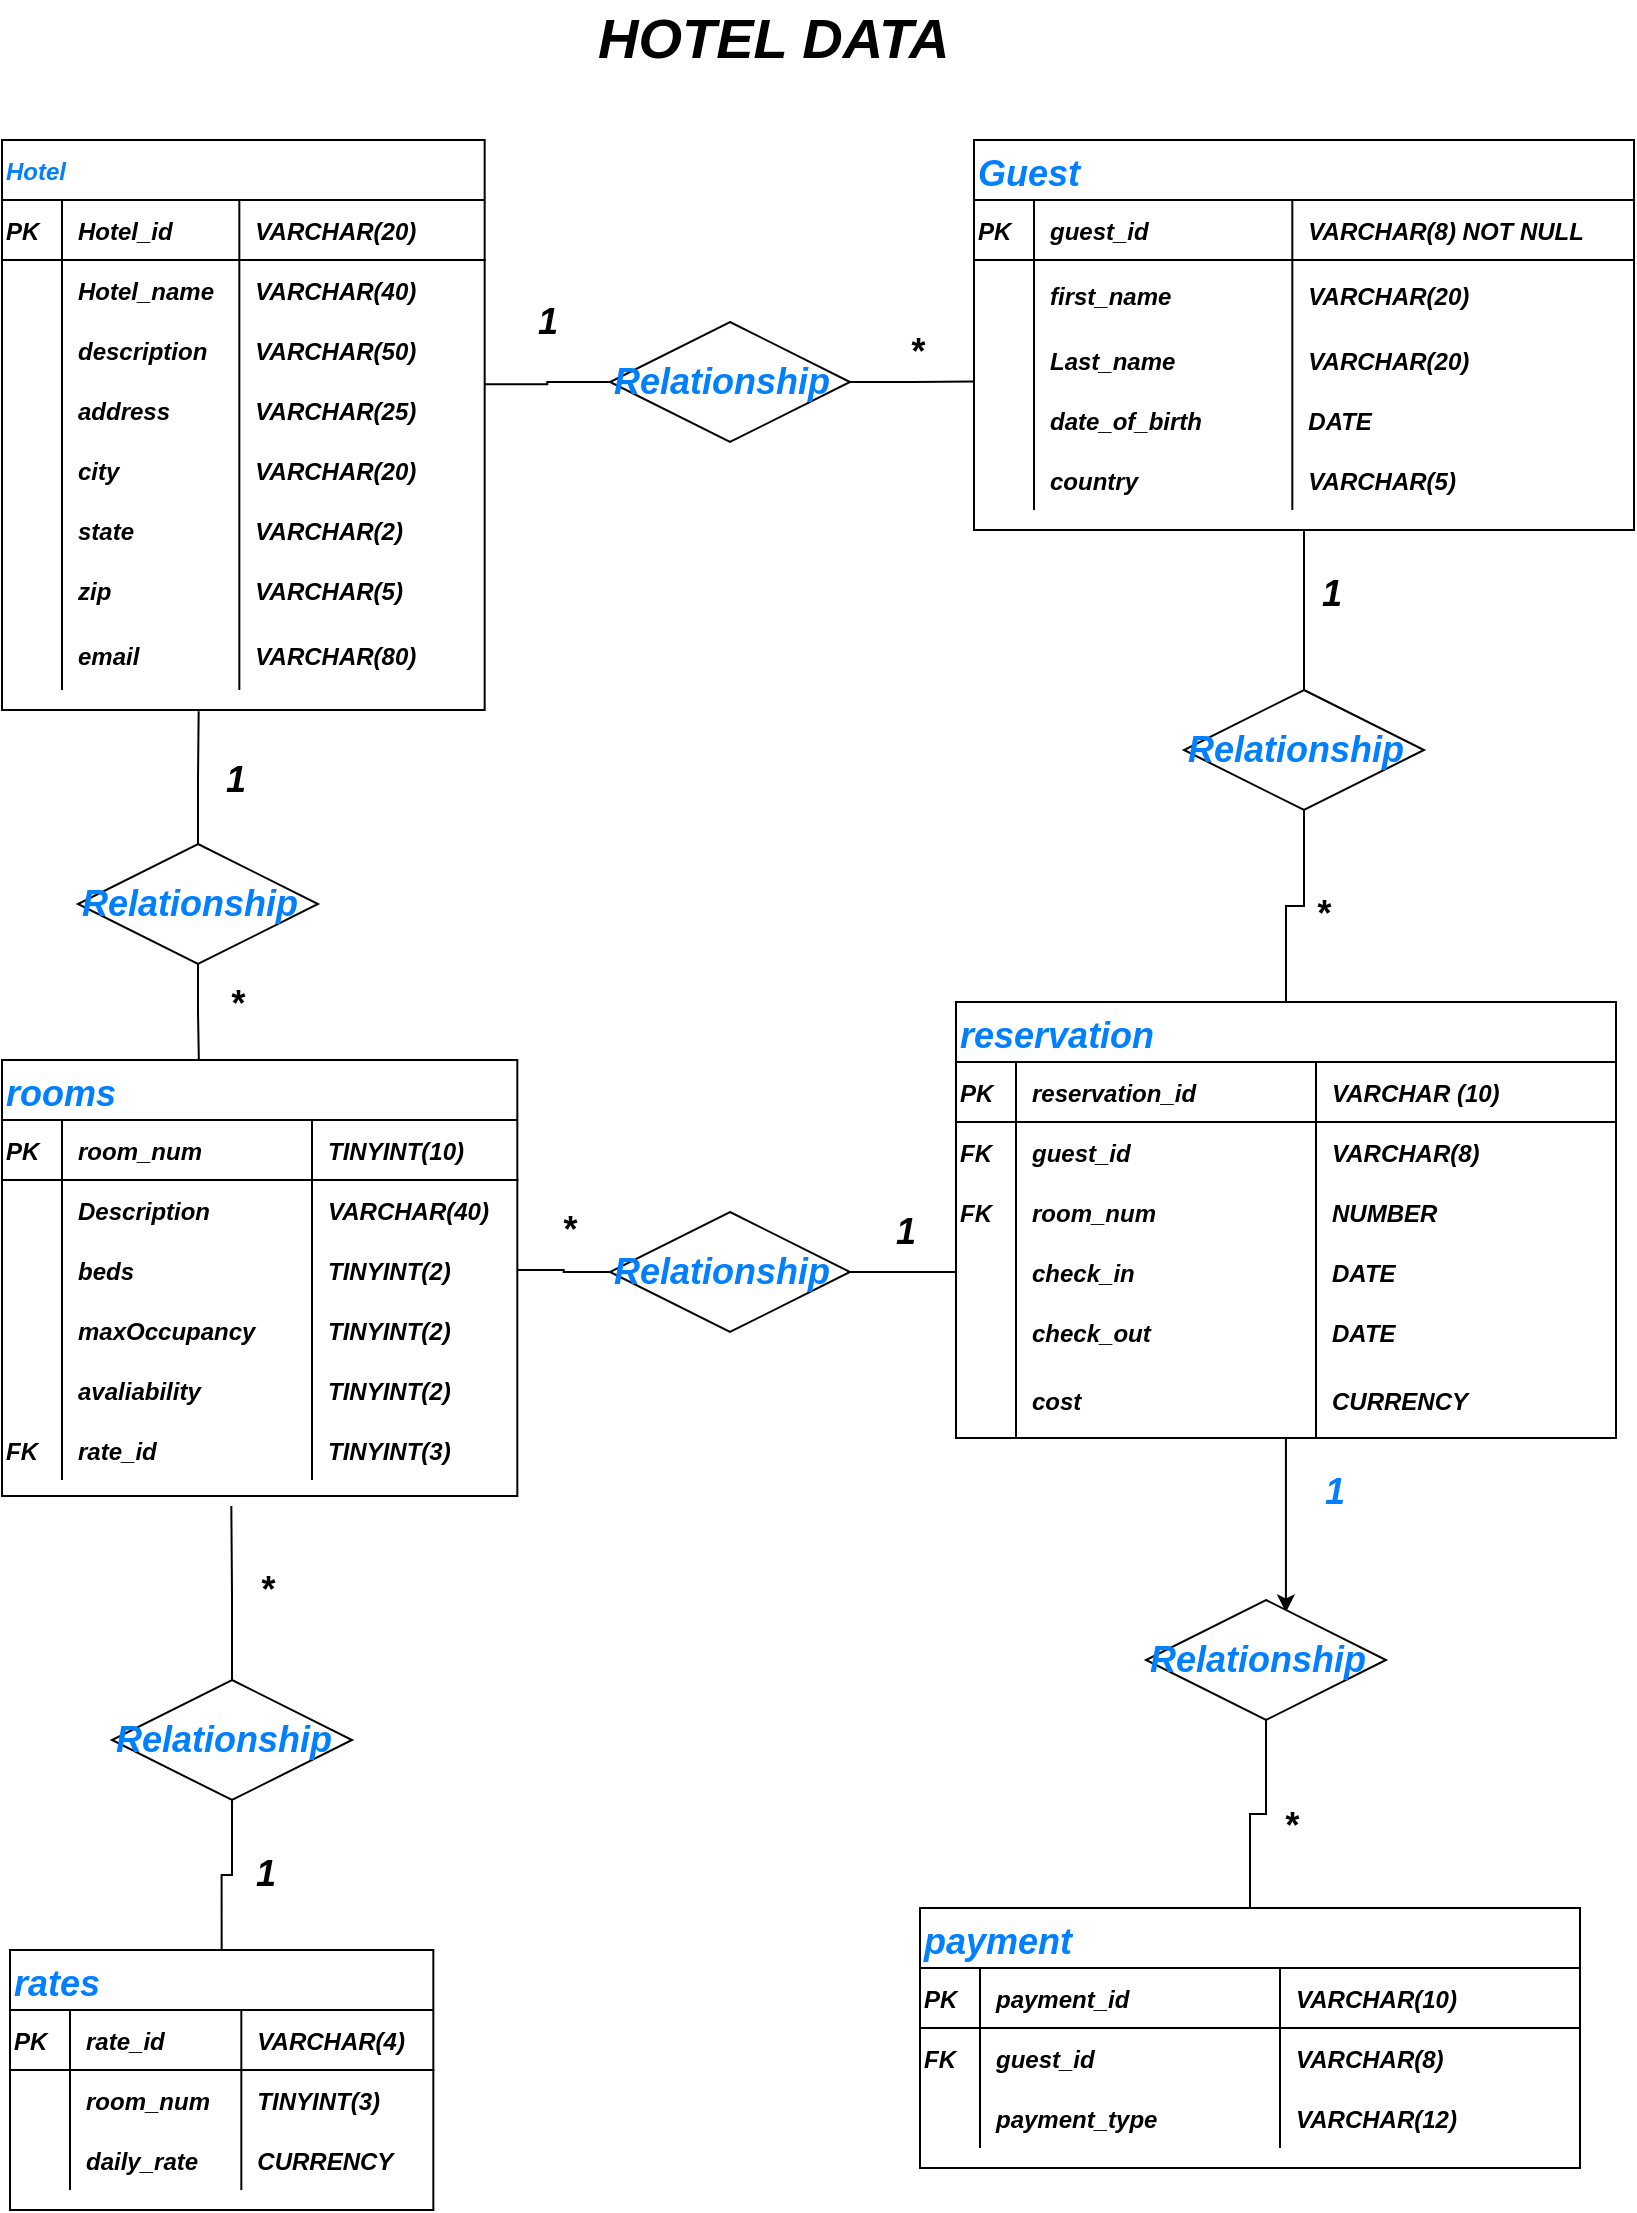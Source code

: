 <mxfile version="13.10.0" type="embed">
    <diagram id="e_Id760ATKJSwA0GmFbx" name="Page-1">
        <mxGraphModel dx="502" dy="2783" grid="0" gridSize="10" guides="1" tooltips="1" connect="1" arrows="1" fold="1" page="1" pageScale="1" pageWidth="827" pageHeight="1169" background="#FFFFFF" math="0" shadow="0">
            <root>
                <mxCell id="0"/>
                <mxCell id="1" parent="0"/>
                <mxCell id="2" value="Hotel" style="shape=table;startSize=30;container=1;collapsible=1;childLayout=tableLayout;fixedRows=1;rowLines=0;fontStyle=3;align=left;resizeLast=1;labelPosition=center;verticalLabelPosition=middle;verticalAlign=middle;fontColor=#007FFF;" parent="1" vertex="1">
                    <mxGeometry x="5" y="-2244" width="241.333" height="285" as="geometry"/>
                </mxCell>
                <mxCell id="3" value="" style="shape=partialRectangle;collapsible=0;dropTarget=0;pointerEvents=0;fillColor=none;top=0;left=0;bottom=1;right=0;points=[[0,0.5],[1,0.5]];portConstraint=eastwest;fontStyle=3;labelPosition=center;verticalLabelPosition=middle;align=left;verticalAlign=middle;fontColor=#000000;" parent="2" vertex="1">
                    <mxGeometry y="30" width="241.333" height="30" as="geometry"/>
                </mxCell>
                <mxCell id="4" value="PK" style="shape=partialRectangle;connectable=0;fillColor=none;top=0;left=0;bottom=0;right=0;fontStyle=3;overflow=hidden;labelPosition=center;verticalLabelPosition=middle;align=left;verticalAlign=middle;fontColor=#000000;" parent="3" vertex="1">
                    <mxGeometry width="30" height="30" as="geometry"/>
                </mxCell>
                <mxCell id="5" value="Hotel_id" style="shape=partialRectangle;connectable=0;fillColor=none;top=0;left=0;bottom=0;right=0;align=left;spacingLeft=6;fontStyle=3;overflow=hidden;labelPosition=center;verticalLabelPosition=middle;verticalAlign=middle;fontColor=#000000;" parent="3" vertex="1">
                    <mxGeometry x="30" width="88.667" height="30" as="geometry"/>
                </mxCell>
                <mxCell id="128" value="VARCHAR(20)" style="shape=partialRectangle;connectable=0;fillColor=none;top=0;left=0;bottom=0;right=0;align=left;spacingLeft=6;fontStyle=3;overflow=hidden;labelPosition=center;verticalLabelPosition=middle;verticalAlign=middle;fontColor=#000000;" parent="3" vertex="1">
                    <mxGeometry x="118.667" width="122.667" height="30" as="geometry"/>
                </mxCell>
                <mxCell id="6" value="" style="shape=partialRectangle;collapsible=0;dropTarget=0;pointerEvents=0;fillColor=none;top=0;left=0;bottom=0;right=0;points=[[0,0.5],[1,0.5]];portConstraint=eastwest;fontStyle=3;labelPosition=center;verticalLabelPosition=middle;align=left;verticalAlign=middle;fontColor=#000000;" parent="2" vertex="1">
                    <mxGeometry y="60" width="241.333" height="30" as="geometry"/>
                </mxCell>
                <mxCell id="7" value="" style="shape=partialRectangle;connectable=0;fillColor=none;top=0;left=0;bottom=0;right=0;editable=1;overflow=hidden;fontStyle=3;labelPosition=center;verticalLabelPosition=middle;align=left;verticalAlign=middle;fontColor=#000000;" parent="6" vertex="1">
                    <mxGeometry width="30" height="30" as="geometry"/>
                </mxCell>
                <mxCell id="8" value="Hotel_name" style="shape=partialRectangle;connectable=0;fillColor=none;top=0;left=0;bottom=0;right=0;align=left;spacingLeft=6;overflow=hidden;fontStyle=3;labelPosition=center;verticalLabelPosition=middle;verticalAlign=middle;fontColor=#000000;" parent="6" vertex="1">
                    <mxGeometry x="30" width="88.667" height="30" as="geometry"/>
                </mxCell>
                <mxCell id="129" value="VARCHAR(40)" style="shape=partialRectangle;connectable=0;fillColor=none;top=0;left=0;bottom=0;right=0;align=left;spacingLeft=6;overflow=hidden;fontStyle=3;labelPosition=center;verticalLabelPosition=middle;verticalAlign=middle;fontColor=#000000;" parent="6" vertex="1">
                    <mxGeometry x="118.667" width="122.667" height="30" as="geometry"/>
                </mxCell>
                <mxCell id="9" value="" style="shape=partialRectangle;collapsible=0;dropTarget=0;pointerEvents=0;fillColor=none;top=0;left=0;bottom=0;right=0;points=[[0,0.5],[1,0.5]];portConstraint=eastwest;fontStyle=3;labelPosition=center;verticalLabelPosition=middle;align=left;verticalAlign=middle;fontColor=#000000;" parent="2" vertex="1">
                    <mxGeometry y="90" width="241.333" height="30" as="geometry"/>
                </mxCell>
                <mxCell id="10" value="" style="shape=partialRectangle;connectable=0;fillColor=none;top=0;left=0;bottom=0;right=0;editable=1;overflow=hidden;fontStyle=3;labelPosition=center;verticalLabelPosition=middle;align=left;verticalAlign=middle;fontColor=#000000;" parent="9" vertex="1">
                    <mxGeometry width="30" height="30" as="geometry"/>
                </mxCell>
                <mxCell id="11" value="description" style="shape=partialRectangle;connectable=0;fillColor=none;top=0;left=0;bottom=0;right=0;align=left;spacingLeft=6;overflow=hidden;fontStyle=3;labelPosition=center;verticalLabelPosition=middle;verticalAlign=middle;fontColor=#000000;" parent="9" vertex="1">
                    <mxGeometry x="30" width="88.667" height="30" as="geometry"/>
                </mxCell>
                <mxCell id="130" value="VARCHAR(50)" style="shape=partialRectangle;connectable=0;fillColor=none;top=0;left=0;bottom=0;right=0;align=left;spacingLeft=6;overflow=hidden;fontStyle=3;labelPosition=center;verticalLabelPosition=middle;verticalAlign=middle;fontColor=#000000;" parent="9" vertex="1">
                    <mxGeometry x="118.667" width="122.667" height="30" as="geometry"/>
                </mxCell>
                <mxCell id="12" value="" style="shape=partialRectangle;collapsible=0;dropTarget=0;pointerEvents=0;fillColor=none;top=0;left=0;bottom=0;right=0;points=[[0,0.5],[1,0.5]];portConstraint=eastwest;fontStyle=3;labelPosition=center;verticalLabelPosition=middle;align=left;verticalAlign=middle;fontColor=#000000;" parent="2" vertex="1">
                    <mxGeometry y="120" width="241.333" height="30" as="geometry"/>
                </mxCell>
                <mxCell id="13" value="" style="shape=partialRectangle;connectable=0;fillColor=none;top=0;left=0;bottom=0;right=0;editable=1;overflow=hidden;fontStyle=3;labelPosition=center;verticalLabelPosition=middle;align=left;verticalAlign=middle;fontColor=#000000;" parent="12" vertex="1">
                    <mxGeometry width="30" height="30" as="geometry"/>
                </mxCell>
                <mxCell id="14" value="address" style="shape=partialRectangle;connectable=0;fillColor=none;top=0;left=0;bottom=0;right=0;align=left;spacingLeft=6;overflow=hidden;fontStyle=3;labelPosition=center;verticalLabelPosition=middle;verticalAlign=middle;fontColor=#000000;" parent="12" vertex="1">
                    <mxGeometry x="30" width="88.667" height="30" as="geometry"/>
                </mxCell>
                <mxCell id="131" value="VARCHAR(25)" style="shape=partialRectangle;connectable=0;fillColor=none;top=0;left=0;bottom=0;right=0;align=left;spacingLeft=6;overflow=hidden;fontStyle=3;labelPosition=center;verticalLabelPosition=middle;verticalAlign=middle;fontColor=#000000;" parent="12" vertex="1">
                    <mxGeometry x="118.667" width="122.667" height="30" as="geometry"/>
                </mxCell>
                <mxCell id="17" value="" style="shape=partialRectangle;collapsible=0;dropTarget=0;pointerEvents=0;fillColor=none;top=0;left=0;bottom=0;right=0;points=[[0,0.5],[1,0.5]];portConstraint=eastwest;fontStyle=3;labelPosition=center;verticalLabelPosition=middle;align=left;verticalAlign=middle;fontColor=#000000;" parent="2" vertex="1">
                    <mxGeometry y="150" width="241.333" height="30" as="geometry"/>
                </mxCell>
                <mxCell id="18" value="" style="shape=partialRectangle;connectable=0;fillColor=none;top=0;left=0;bottom=0;right=0;editable=1;overflow=hidden;fontStyle=3;labelPosition=center;verticalLabelPosition=middle;align=left;verticalAlign=middle;fontColor=#000000;" parent="17" vertex="1">
                    <mxGeometry width="30" height="30" as="geometry"/>
                </mxCell>
                <mxCell id="19" value="city" style="shape=partialRectangle;connectable=0;fillColor=none;top=0;left=0;bottom=0;right=0;align=left;spacingLeft=6;overflow=hidden;fontStyle=3;labelPosition=center;verticalLabelPosition=middle;verticalAlign=middle;fontColor=#000000;" parent="17" vertex="1">
                    <mxGeometry x="30" width="88.667" height="30" as="geometry"/>
                </mxCell>
                <mxCell id="132" value="VARCHAR(20)" style="shape=partialRectangle;connectable=0;fillColor=none;top=0;left=0;bottom=0;right=0;align=left;spacingLeft=6;overflow=hidden;fontStyle=3;labelPosition=center;verticalLabelPosition=middle;verticalAlign=middle;fontColor=#000000;" parent="17" vertex="1">
                    <mxGeometry x="118.667" width="122.667" height="30" as="geometry"/>
                </mxCell>
                <mxCell id="140" style="shape=partialRectangle;collapsible=0;dropTarget=0;pointerEvents=0;fillColor=none;top=0;left=0;bottom=0;right=0;points=[[0,0.5],[1,0.5]];portConstraint=eastwest;fontStyle=3;labelPosition=center;verticalLabelPosition=middle;align=left;verticalAlign=middle;fontColor=#000000;" parent="2" vertex="1">
                    <mxGeometry y="180" width="241.333" height="30" as="geometry"/>
                </mxCell>
                <mxCell id="141" style="shape=partialRectangle;connectable=0;fillColor=none;top=0;left=0;bottom=0;right=0;editable=1;overflow=hidden;fontStyle=3;labelPosition=center;verticalLabelPosition=middle;align=left;verticalAlign=middle;fontColor=#000000;" parent="140" vertex="1">
                    <mxGeometry width="30" height="30" as="geometry"/>
                </mxCell>
                <mxCell id="142" value="state" style="shape=partialRectangle;connectable=0;fillColor=none;top=0;left=0;bottom=0;right=0;align=left;spacingLeft=6;overflow=hidden;fontStyle=3;labelPosition=center;verticalLabelPosition=middle;verticalAlign=middle;fontColor=#000000;" parent="140" vertex="1">
                    <mxGeometry x="30" width="88.667" height="30" as="geometry"/>
                </mxCell>
                <mxCell id="143" value="VARCHAR(2)" style="shape=partialRectangle;connectable=0;fillColor=none;top=0;left=0;bottom=0;right=0;align=left;spacingLeft=6;overflow=hidden;fontStyle=3;labelPosition=center;verticalLabelPosition=middle;verticalAlign=middle;fontColor=#000000;" parent="140" vertex="1">
                    <mxGeometry x="118.667" width="122.667" height="30" as="geometry"/>
                </mxCell>
                <mxCell id="136" style="shape=partialRectangle;collapsible=0;dropTarget=0;pointerEvents=0;fillColor=none;top=0;left=0;bottom=0;right=0;points=[[0,0.5],[1,0.5]];portConstraint=eastwest;fontStyle=3;labelPosition=center;verticalLabelPosition=middle;align=left;verticalAlign=middle;fontColor=#000000;" parent="2" vertex="1">
                    <mxGeometry y="210" width="241.333" height="30" as="geometry"/>
                </mxCell>
                <mxCell id="137" style="shape=partialRectangle;connectable=0;fillColor=none;top=0;left=0;bottom=0;right=0;editable=1;overflow=hidden;fontStyle=3;labelPosition=center;verticalLabelPosition=middle;align=left;verticalAlign=middle;fontColor=#000000;" parent="136" vertex="1">
                    <mxGeometry width="30" height="30" as="geometry"/>
                </mxCell>
                <mxCell id="138" value="zip" style="shape=partialRectangle;connectable=0;fillColor=none;top=0;left=0;bottom=0;right=0;align=left;spacingLeft=6;overflow=hidden;fontStyle=3;labelPosition=center;verticalLabelPosition=middle;verticalAlign=middle;fontColor=#000000;" parent="136" vertex="1">
                    <mxGeometry x="30" width="88.667" height="30" as="geometry"/>
                </mxCell>
                <mxCell id="139" value="VARCHAR(5)" style="shape=partialRectangle;connectable=0;fillColor=none;top=0;left=0;bottom=0;right=0;align=left;spacingLeft=6;overflow=hidden;fontStyle=3;labelPosition=center;verticalLabelPosition=middle;verticalAlign=middle;fontColor=#000000;" parent="136" vertex="1">
                    <mxGeometry x="118.667" width="122.667" height="30" as="geometry"/>
                </mxCell>
                <mxCell id="20" value="" style="shape=partialRectangle;collapsible=0;dropTarget=0;pointerEvents=0;fillColor=none;top=0;left=0;bottom=0;right=0;points=[[0,0.5],[1,0.5]];portConstraint=eastwest;fontStyle=3;labelPosition=center;verticalLabelPosition=middle;align=left;verticalAlign=middle;fontColor=#000000;" parent="2" vertex="1">
                    <mxGeometry y="240" width="241.333" height="35" as="geometry"/>
                </mxCell>
                <mxCell id="21" value="" style="shape=partialRectangle;connectable=0;fillColor=none;top=0;left=0;bottom=0;right=0;editable=1;overflow=hidden;fontStyle=3;labelPosition=center;verticalLabelPosition=middle;align=left;verticalAlign=middle;fontColor=#000000;" parent="20" vertex="1">
                    <mxGeometry width="30" height="35" as="geometry"/>
                </mxCell>
                <mxCell id="22" value="email" style="shape=partialRectangle;connectable=0;fillColor=none;top=0;left=0;bottom=0;right=0;align=left;spacingLeft=6;overflow=hidden;fontStyle=3;labelPosition=center;verticalLabelPosition=middle;verticalAlign=middle;fontColor=#000000;" parent="20" vertex="1">
                    <mxGeometry x="30" width="88.667" height="35" as="geometry"/>
                </mxCell>
                <mxCell id="133" value="VARCHAR(80)" style="shape=partialRectangle;connectable=0;fillColor=none;top=0;left=0;bottom=0;right=0;align=left;spacingLeft=6;overflow=hidden;fontStyle=3;labelPosition=center;verticalLabelPosition=middle;verticalAlign=middle;fontColor=#000000;" parent="20" vertex="1">
                    <mxGeometry x="118.667" width="122.667" height="35" as="geometry"/>
                </mxCell>
                <mxCell id="15" value="HOTEL DATA" style="text;html=1;align=left;verticalAlign=middle;resizable=0;points=[];autosize=1;fontSize=28;fontStyle=3;labelPosition=center;verticalLabelPosition=middle;fontColor=#000000;" parent="1" vertex="1">
                    <mxGeometry x="301" y="-2314" width="186" height="37" as="geometry"/>
                </mxCell>
                <mxCell id="24" value="Guest" style="shape=table;startSize=30;container=1;collapsible=1;childLayout=tableLayout;fixedRows=1;rowLines=0;fontStyle=3;align=left;resizeLast=1;fontSize=18;labelPosition=center;verticalLabelPosition=middle;verticalAlign=middle;fontColor=#007FFF;" parent="1" vertex="1">
                    <mxGeometry x="491" y="-2244" width="330" height="195" as="geometry"/>
                </mxCell>
                <mxCell id="25" value="" style="shape=partialRectangle;collapsible=0;dropTarget=0;pointerEvents=0;fillColor=none;top=0;left=0;bottom=1;right=0;points=[[0,0.5],[1,0.5]];portConstraint=eastwest;fontStyle=3;labelPosition=center;verticalLabelPosition=middle;align=left;verticalAlign=middle;fontColor=#000000;" parent="24" vertex="1">
                    <mxGeometry y="30" width="330" height="30" as="geometry"/>
                </mxCell>
                <mxCell id="26" value="PK" style="shape=partialRectangle;connectable=0;fillColor=none;top=0;left=0;bottom=0;right=0;fontStyle=3;overflow=hidden;labelPosition=center;verticalLabelPosition=middle;align=left;verticalAlign=middle;fontColor=#000000;" parent="25" vertex="1">
                    <mxGeometry width="30" height="30" as="geometry"/>
                </mxCell>
                <mxCell id="27" value="guest_id" style="shape=partialRectangle;connectable=0;fillColor=none;top=0;left=0;bottom=0;right=0;align=left;spacingLeft=6;fontStyle=3;overflow=hidden;labelPosition=center;verticalLabelPosition=middle;verticalAlign=middle;fontColor=#000000;" parent="25" vertex="1">
                    <mxGeometry x="30" width="129.167" height="30" as="geometry"/>
                </mxCell>
                <mxCell id="144" value="VARCHAR(8) NOT NULL" style="shape=partialRectangle;connectable=0;fillColor=none;top=0;left=0;bottom=0;right=0;align=left;spacingLeft=6;fontStyle=3;overflow=hidden;labelPosition=center;verticalLabelPosition=middle;verticalAlign=middle;fontColor=#000000;" parent="25" vertex="1">
                    <mxGeometry x="159.167" width="170.833" height="30" as="geometry"/>
                </mxCell>
                <mxCell id="28" value="" style="shape=partialRectangle;collapsible=0;dropTarget=0;pointerEvents=0;fillColor=none;top=0;left=0;bottom=0;right=0;points=[[0,0.5],[1,0.5]];portConstraint=eastwest;fontStyle=3;labelPosition=center;verticalLabelPosition=middle;align=left;verticalAlign=middle;fontColor=#000000;" parent="24" vertex="1">
                    <mxGeometry y="60" width="330" height="35" as="geometry"/>
                </mxCell>
                <mxCell id="29" value="" style="shape=partialRectangle;connectable=0;fillColor=none;top=0;left=0;bottom=0;right=0;editable=1;overflow=hidden;fontStyle=3;labelPosition=center;verticalLabelPosition=middle;align=left;verticalAlign=middle;fontColor=#000000;" parent="28" vertex="1">
                    <mxGeometry width="30" height="35" as="geometry"/>
                </mxCell>
                <mxCell id="30" value="first_name" style="shape=partialRectangle;connectable=0;fillColor=none;top=0;left=0;bottom=0;right=0;align=left;spacingLeft=6;overflow=hidden;fontStyle=3;labelPosition=center;verticalLabelPosition=middle;verticalAlign=middle;fontColor=#000000;" parent="28" vertex="1">
                    <mxGeometry x="30" width="129.167" height="35" as="geometry"/>
                </mxCell>
                <mxCell id="145" value="VARCHAR(20)" style="shape=partialRectangle;connectable=0;fillColor=none;top=0;left=0;bottom=0;right=0;align=left;spacingLeft=6;overflow=hidden;fontStyle=3;labelPosition=center;verticalLabelPosition=middle;verticalAlign=middle;fontColor=#000000;" parent="28" vertex="1">
                    <mxGeometry x="159.167" width="170.833" height="35" as="geometry"/>
                </mxCell>
                <mxCell id="40" value="" style="shape=partialRectangle;collapsible=0;dropTarget=0;pointerEvents=0;fillColor=none;top=0;left=0;bottom=0;right=0;points=[[0,0.5],[1,0.5]];portConstraint=eastwest;fontStyle=3;labelPosition=center;verticalLabelPosition=middle;align=left;verticalAlign=middle;fontColor=#000000;" parent="24" vertex="1">
                    <mxGeometry y="95" width="330" height="30" as="geometry"/>
                </mxCell>
                <mxCell id="41" value="" style="shape=partialRectangle;connectable=0;fillColor=none;top=0;left=0;bottom=0;right=0;editable=1;overflow=hidden;fontStyle=3;labelPosition=center;verticalLabelPosition=middle;align=left;verticalAlign=middle;fontColor=#000000;" parent="40" vertex="1">
                    <mxGeometry width="30" height="30" as="geometry"/>
                </mxCell>
                <mxCell id="42" value="Last_name" style="shape=partialRectangle;connectable=0;fillColor=none;top=0;left=0;bottom=0;right=0;align=left;spacingLeft=6;overflow=hidden;fontStyle=3;labelPosition=center;verticalLabelPosition=middle;verticalAlign=middle;fontColor=#000000;" parent="40" vertex="1">
                    <mxGeometry x="30" width="129.167" height="30" as="geometry"/>
                </mxCell>
                <mxCell id="146" value="VARCHAR(20)" style="shape=partialRectangle;connectable=0;fillColor=none;top=0;left=0;bottom=0;right=0;align=left;spacingLeft=6;overflow=hidden;fontStyle=3;labelPosition=center;verticalLabelPosition=middle;verticalAlign=middle;fontColor=#000000;" parent="40" vertex="1">
                    <mxGeometry x="159.167" width="170.833" height="30" as="geometry"/>
                </mxCell>
                <mxCell id="31" value="" style="shape=partialRectangle;collapsible=0;dropTarget=0;pointerEvents=0;fillColor=none;top=0;left=0;bottom=0;right=0;points=[[0,0.5],[1,0.5]];portConstraint=eastwest;fontStyle=3;labelPosition=center;verticalLabelPosition=middle;align=left;verticalAlign=middle;fontColor=#000000;" parent="24" vertex="1">
                    <mxGeometry y="125" width="330" height="30" as="geometry"/>
                </mxCell>
                <mxCell id="32" value="" style="shape=partialRectangle;connectable=0;fillColor=none;top=0;left=0;bottom=0;right=0;editable=1;overflow=hidden;fontStyle=3;labelPosition=center;verticalLabelPosition=middle;align=left;verticalAlign=middle;fontColor=#000000;" parent="31" vertex="1">
                    <mxGeometry width="30" height="30" as="geometry"/>
                </mxCell>
                <mxCell id="33" value="date_of_birth" style="shape=partialRectangle;connectable=0;fillColor=none;top=0;left=0;bottom=0;right=0;align=left;spacingLeft=6;overflow=hidden;fontStyle=3;labelPosition=center;verticalLabelPosition=middle;verticalAlign=middle;fontColor=#000000;" parent="31" vertex="1">
                    <mxGeometry x="30" width="129.167" height="30" as="geometry"/>
                </mxCell>
                <mxCell id="147" value="DATE" style="shape=partialRectangle;connectable=0;fillColor=none;top=0;left=0;bottom=0;right=0;align=left;spacingLeft=6;overflow=hidden;fontStyle=3;labelPosition=center;verticalLabelPosition=middle;verticalAlign=middle;fontColor=#000000;" parent="31" vertex="1">
                    <mxGeometry x="159.167" width="170.833" height="30" as="geometry"/>
                </mxCell>
                <mxCell id="34" value="" style="shape=partialRectangle;collapsible=0;dropTarget=0;pointerEvents=0;fillColor=none;top=0;left=0;bottom=0;right=0;points=[[0,0.5],[1,0.5]];portConstraint=eastwest;fontStyle=3;labelPosition=center;verticalLabelPosition=middle;align=left;verticalAlign=middle;fontColor=#000000;" parent="24" vertex="1">
                    <mxGeometry y="155" width="330" height="30" as="geometry"/>
                </mxCell>
                <mxCell id="35" value="" style="shape=partialRectangle;connectable=0;fillColor=none;top=0;left=0;bottom=0;right=0;editable=1;overflow=hidden;fontStyle=3;labelPosition=center;verticalLabelPosition=middle;align=left;verticalAlign=middle;fontColor=#000000;" parent="34" vertex="1">
                    <mxGeometry width="30" height="30" as="geometry"/>
                </mxCell>
                <mxCell id="36" value="country" style="shape=partialRectangle;connectable=0;fillColor=none;top=0;left=0;bottom=0;right=0;align=left;spacingLeft=6;overflow=hidden;fontStyle=3;labelPosition=center;verticalLabelPosition=middle;verticalAlign=middle;fontColor=#000000;" parent="34" vertex="1">
                    <mxGeometry x="30" width="129.167" height="30" as="geometry"/>
                </mxCell>
                <mxCell id="148" value="VARCHAR(5)" style="shape=partialRectangle;connectable=0;fillColor=none;top=0;left=0;bottom=0;right=0;align=left;spacingLeft=6;overflow=hidden;fontStyle=3;labelPosition=center;verticalLabelPosition=middle;verticalAlign=middle;fontColor=#000000;" parent="34" vertex="1">
                    <mxGeometry x="159.167" width="170.833" height="30" as="geometry"/>
                </mxCell>
                <mxCell id="262" style="edgeStyle=orthogonalEdgeStyle;rounded=0;orthogonalLoop=1;jettySize=auto;html=1;entryX=0.583;entryY=0.103;entryDx=0;entryDy=0;entryPerimeter=0;fontColor=#007FFF;align=left;" edge="1" parent="1" source="43" target="227">
                    <mxGeometry relative="1" as="geometry"/>
                </mxCell>
                <mxCell id="43" value="reservation" style="shape=table;startSize=30;container=1;collapsible=1;childLayout=tableLayout;fixedRows=1;rowLines=0;fontStyle=3;align=left;resizeLast=1;fontSize=18;labelPosition=center;verticalLabelPosition=middle;verticalAlign=middle;fontColor=#007FFF;" parent="1" vertex="1">
                    <mxGeometry x="482" y="-1813" width="330" height="218" as="geometry"/>
                </mxCell>
                <mxCell id="44" value="" style="shape=partialRectangle;collapsible=0;dropTarget=0;pointerEvents=0;fillColor=none;top=0;left=0;bottom=1;right=0;points=[[0,0.5],[1,0.5]];portConstraint=eastwest;fontStyle=3;labelPosition=center;verticalLabelPosition=middle;align=left;verticalAlign=middle;fontColor=#000000;" parent="43" vertex="1">
                    <mxGeometry y="30" width="330" height="30" as="geometry"/>
                </mxCell>
                <mxCell id="45" value="PK" style="shape=partialRectangle;connectable=0;fillColor=none;top=0;left=0;bottom=0;right=0;fontStyle=3;overflow=hidden;labelPosition=center;verticalLabelPosition=middle;align=left;verticalAlign=middle;fontColor=#000000;" parent="44" vertex="1">
                    <mxGeometry width="30" height="30" as="geometry"/>
                </mxCell>
                <mxCell id="46" value="reservation_id" style="shape=partialRectangle;connectable=0;fillColor=none;top=0;left=0;bottom=0;right=0;align=left;spacingLeft=6;fontStyle=3;overflow=hidden;labelPosition=center;verticalLabelPosition=middle;verticalAlign=middle;fontColor=#000000;" parent="44" vertex="1">
                    <mxGeometry x="30" width="150" height="30" as="geometry"/>
                </mxCell>
                <mxCell id="149" value="VARCHAR (10)" style="shape=partialRectangle;connectable=0;fillColor=none;top=0;left=0;bottom=0;right=0;align=left;spacingLeft=6;fontStyle=3;overflow=hidden;labelPosition=center;verticalLabelPosition=middle;verticalAlign=middle;fontColor=#000000;" parent="44" vertex="1">
                    <mxGeometry x="180" width="150" height="30" as="geometry"/>
                </mxCell>
                <mxCell id="47" value="" style="shape=partialRectangle;collapsible=0;dropTarget=0;pointerEvents=0;fillColor=none;top=0;left=0;bottom=0;right=0;points=[[0,0.5],[1,0.5]];portConstraint=eastwest;fontStyle=3;labelPosition=center;verticalLabelPosition=middle;align=left;verticalAlign=middle;fontColor=#000000;" parent="43" vertex="1">
                    <mxGeometry y="60" width="330" height="30" as="geometry"/>
                </mxCell>
                <mxCell id="48" value="FK" style="shape=partialRectangle;connectable=0;fillColor=none;top=0;left=0;bottom=0;right=0;editable=1;overflow=hidden;fontStyle=3;labelPosition=center;verticalLabelPosition=middle;align=left;verticalAlign=middle;fontColor=#000000;" parent="47" vertex="1">
                    <mxGeometry width="30" height="30" as="geometry"/>
                </mxCell>
                <mxCell id="49" value="guest_id" style="shape=partialRectangle;connectable=0;fillColor=none;top=0;left=0;bottom=0;right=0;align=left;spacingLeft=6;overflow=hidden;fontStyle=3;labelPosition=center;verticalLabelPosition=middle;verticalAlign=middle;fontColor=#000000;" parent="47" vertex="1">
                    <mxGeometry x="30" width="150" height="30" as="geometry"/>
                </mxCell>
                <mxCell id="150" value="VARCHAR(8)" style="shape=partialRectangle;connectable=0;fillColor=none;top=0;left=0;bottom=0;right=0;align=left;spacingLeft=6;overflow=hidden;fontStyle=3;labelPosition=center;verticalLabelPosition=middle;verticalAlign=middle;fontColor=#000000;" parent="47" vertex="1">
                    <mxGeometry x="180" width="150" height="30" as="geometry"/>
                </mxCell>
                <mxCell id="50" value="" style="shape=partialRectangle;collapsible=0;dropTarget=0;pointerEvents=0;fillColor=none;top=0;left=0;bottom=0;right=0;points=[[0,0.5],[1,0.5]];portConstraint=eastwest;fontStyle=3;labelPosition=center;verticalLabelPosition=middle;align=left;verticalAlign=middle;fontColor=#000000;" parent="43" vertex="1">
                    <mxGeometry y="90" width="330" height="30" as="geometry"/>
                </mxCell>
                <mxCell id="51" value="FK" style="shape=partialRectangle;connectable=0;fillColor=none;top=0;left=0;bottom=0;right=0;editable=1;overflow=hidden;fontStyle=3;labelPosition=center;verticalLabelPosition=middle;align=left;verticalAlign=middle;fontColor=#000000;" parent="50" vertex="1">
                    <mxGeometry width="30" height="30" as="geometry"/>
                </mxCell>
                <mxCell id="52" value="room_num" style="shape=partialRectangle;connectable=0;fillColor=none;top=0;left=0;bottom=0;right=0;align=left;spacingLeft=6;overflow=hidden;fontStyle=3;labelPosition=center;verticalLabelPosition=middle;verticalAlign=middle;fontColor=#000000;" parent="50" vertex="1">
                    <mxGeometry x="30" width="150" height="30" as="geometry"/>
                </mxCell>
                <mxCell id="151" value="NUMBER" style="shape=partialRectangle;connectable=0;fillColor=none;top=0;left=0;bottom=0;right=0;align=left;spacingLeft=6;overflow=hidden;fontStyle=3;labelPosition=center;verticalLabelPosition=middle;verticalAlign=middle;fontColor=#000000;" parent="50" vertex="1">
                    <mxGeometry x="180" width="150" height="30" as="geometry"/>
                </mxCell>
                <mxCell id="53" value="" style="shape=partialRectangle;collapsible=0;dropTarget=0;pointerEvents=0;fillColor=none;top=0;left=0;bottom=0;right=0;points=[[0,0.5],[1,0.5]];portConstraint=eastwest;fontStyle=3;labelPosition=center;verticalLabelPosition=middle;align=left;verticalAlign=middle;fontColor=#000000;" parent="43" vertex="1">
                    <mxGeometry y="120" width="330" height="30" as="geometry"/>
                </mxCell>
                <mxCell id="54" value="" style="shape=partialRectangle;connectable=0;fillColor=none;top=0;left=0;bottom=0;right=0;editable=1;overflow=hidden;fontStyle=3;labelPosition=center;verticalLabelPosition=middle;align=left;verticalAlign=middle;fontColor=#000000;" parent="53" vertex="1">
                    <mxGeometry width="30" height="30" as="geometry"/>
                </mxCell>
                <mxCell id="55" value="check_in" style="shape=partialRectangle;connectable=0;fillColor=none;top=0;left=0;bottom=0;right=0;align=left;spacingLeft=6;overflow=hidden;fontStyle=3;labelPosition=center;verticalLabelPosition=middle;verticalAlign=middle;fontColor=#000000;" parent="53" vertex="1">
                    <mxGeometry x="30" width="150" height="30" as="geometry"/>
                </mxCell>
                <mxCell id="152" value="DATE" style="shape=partialRectangle;connectable=0;fillColor=none;top=0;left=0;bottom=0;right=0;align=left;spacingLeft=6;overflow=hidden;fontStyle=3;labelPosition=center;verticalLabelPosition=middle;verticalAlign=middle;fontColor=#000000;" parent="53" vertex="1">
                    <mxGeometry x="180" width="150" height="30" as="geometry"/>
                </mxCell>
                <mxCell id="63" value="" style="shape=partialRectangle;collapsible=0;dropTarget=0;pointerEvents=0;fillColor=none;top=0;left=0;bottom=0;right=0;points=[[0,0.5],[1,0.5]];portConstraint=eastwest;fontStyle=3;labelPosition=center;verticalLabelPosition=middle;align=left;verticalAlign=middle;fontColor=#000000;" parent="43" vertex="1">
                    <mxGeometry y="150" width="330" height="30" as="geometry"/>
                </mxCell>
                <mxCell id="64" value="" style="shape=partialRectangle;connectable=0;fillColor=none;top=0;left=0;bottom=0;right=0;editable=1;overflow=hidden;fontStyle=3;labelPosition=center;verticalLabelPosition=middle;align=left;verticalAlign=middle;fontColor=#000000;" parent="63" vertex="1">
                    <mxGeometry width="30" height="30" as="geometry"/>
                </mxCell>
                <mxCell id="65" value="check_out" style="shape=partialRectangle;connectable=0;fillColor=none;top=0;left=0;bottom=0;right=0;align=left;spacingLeft=6;overflow=hidden;fontStyle=3;labelPosition=center;verticalLabelPosition=middle;verticalAlign=middle;fontColor=#000000;" parent="63" vertex="1">
                    <mxGeometry x="30" width="150" height="30" as="geometry"/>
                </mxCell>
                <mxCell id="153" value="DATE" style="shape=partialRectangle;connectable=0;fillColor=none;top=0;left=0;bottom=0;right=0;align=left;spacingLeft=6;overflow=hidden;fontStyle=3;labelPosition=center;verticalLabelPosition=middle;verticalAlign=middle;fontColor=#000000;" parent="63" vertex="1">
                    <mxGeometry x="180" width="150" height="30" as="geometry"/>
                </mxCell>
                <mxCell id="66" value="" style="shape=partialRectangle;collapsible=0;dropTarget=0;pointerEvents=0;fillColor=none;top=0;left=0;bottom=0;right=0;points=[[0,0.5],[1,0.5]];portConstraint=eastwest;fontStyle=3;labelPosition=center;verticalLabelPosition=middle;align=left;verticalAlign=middle;fontColor=#000000;" parent="43" vertex="1">
                    <mxGeometry y="180" width="330" height="38" as="geometry"/>
                </mxCell>
                <mxCell id="67" value="" style="shape=partialRectangle;connectable=0;fillColor=none;top=0;left=0;bottom=0;right=0;editable=1;overflow=hidden;fontStyle=3;labelPosition=center;verticalLabelPosition=middle;align=left;verticalAlign=middle;fontColor=#000000;" parent="66" vertex="1">
                    <mxGeometry width="30" height="38" as="geometry"/>
                </mxCell>
                <mxCell id="68" value="cost" style="shape=partialRectangle;connectable=0;fillColor=none;top=0;left=0;bottom=0;right=0;align=left;spacingLeft=6;overflow=hidden;fontStyle=3;labelPosition=center;verticalLabelPosition=middle;verticalAlign=middle;fontColor=#000000;" parent="66" vertex="1">
                    <mxGeometry x="30" width="150" height="38" as="geometry"/>
                </mxCell>
                <mxCell id="154" value="CURRENCY" style="shape=partialRectangle;connectable=0;fillColor=none;top=0;left=0;bottom=0;right=0;align=left;spacingLeft=6;overflow=hidden;fontStyle=3;labelPosition=center;verticalLabelPosition=middle;verticalAlign=middle;fontColor=#000000;" parent="66" vertex="1">
                    <mxGeometry x="180" width="150" height="38" as="geometry"/>
                </mxCell>
                <mxCell id="59" value="1" style="text;html=1;align=left;verticalAlign=middle;resizable=0;points=[];autosize=1;fontSize=18;fontStyle=3;labelPosition=center;verticalLabelPosition=middle;fontColor=#000000;" parent="1" vertex="1">
                    <mxGeometry x="270.67" y="-2166" width="20" height="26" as="geometry"/>
                </mxCell>
                <mxCell id="60" value="*" style="text;html=1;align=left;verticalAlign=middle;resizable=0;points=[];autosize=1;fontSize=18;fontStyle=3;labelPosition=center;verticalLabelPosition=middle;fontColor=#000000;" parent="1" vertex="1">
                    <mxGeometry x="457" y="-2151" width="17" height="26" as="geometry"/>
                </mxCell>
                <mxCell id="247" style="edgeStyle=orthogonalEdgeStyle;rounded=0;orthogonalLoop=1;jettySize=auto;html=1;exitX=0.5;exitY=0;exitDx=0;exitDy=0;entryX=0.5;entryY=1;entryDx=0;entryDy=0;endArrow=none;endFill=0;fontSize=18;fontStyle=3;labelPosition=center;verticalLabelPosition=middle;align=left;verticalAlign=middle;fontColor=#000000;" parent="1" source="156" target="24" edge="1">
                    <mxGeometry relative="1" as="geometry"/>
                </mxCell>
                <mxCell id="248" style="edgeStyle=orthogonalEdgeStyle;rounded=0;orthogonalLoop=1;jettySize=auto;html=1;exitX=0.5;exitY=1;exitDx=0;exitDy=0;entryX=0.5;entryY=0;entryDx=0;entryDy=0;endArrow=none;endFill=0;fontSize=18;fontStyle=3;labelPosition=center;verticalLabelPosition=middle;align=left;verticalAlign=middle;fontColor=#000000;" parent="1" source="156" target="43" edge="1">
                    <mxGeometry relative="1" as="geometry"/>
                </mxCell>
                <mxCell id="156" value="&lt;font color=&quot;#007fff&quot;&gt;Relationship&lt;/font&gt;" style="shape=rhombus;perimeter=rhombusPerimeter;whiteSpace=wrap;html=1;align=left;fontSize=18;fontStyle=3;labelPosition=center;verticalLabelPosition=middle;verticalAlign=middle;fontColor=#000000;" parent="1" vertex="1">
                    <mxGeometry x="596" y="-1969" width="120" height="60" as="geometry"/>
                </mxCell>
                <mxCell id="158" value="rooms" style="shape=table;startSize=30;container=1;collapsible=1;childLayout=tableLayout;fixedRows=1;rowLines=0;fontStyle=3;align=left;resizeLast=1;fontSize=18;labelPosition=center;verticalLabelPosition=middle;verticalAlign=middle;fontColor=#007FFF;" parent="1" vertex="1">
                    <mxGeometry x="5" y="-1784" width="257.667" height="218" as="geometry"/>
                </mxCell>
                <mxCell id="159" value="" style="shape=partialRectangle;collapsible=0;dropTarget=0;pointerEvents=0;fillColor=none;top=0;left=0;bottom=1;right=0;points=[[0,0.5],[1,0.5]];portConstraint=eastwest;fontStyle=3;labelPosition=center;verticalLabelPosition=middle;align=left;verticalAlign=middle;fontColor=#000000;" parent="158" vertex="1">
                    <mxGeometry y="30" width="257.667" height="30" as="geometry"/>
                </mxCell>
                <mxCell id="160" value="PK" style="shape=partialRectangle;connectable=0;fillColor=none;top=0;left=0;bottom=0;right=0;fontStyle=3;overflow=hidden;labelPosition=center;verticalLabelPosition=middle;align=left;verticalAlign=middle;fontColor=#000000;" parent="159" vertex="1">
                    <mxGeometry width="30" height="30" as="geometry"/>
                </mxCell>
                <mxCell id="161" value="room_num" style="shape=partialRectangle;connectable=0;fillColor=none;top=0;left=0;bottom=0;right=0;align=left;spacingLeft=6;fontStyle=3;overflow=hidden;labelPosition=center;verticalLabelPosition=middle;verticalAlign=middle;fontColor=#000000;" parent="159" vertex="1">
                    <mxGeometry x="30" width="125.0" height="30" as="geometry"/>
                </mxCell>
                <mxCell id="171" value="TINYINT(10)" style="shape=partialRectangle;connectable=0;fillColor=none;top=0;left=0;bottom=0;right=0;align=left;spacingLeft=6;fontStyle=3;overflow=hidden;labelPosition=center;verticalLabelPosition=middle;verticalAlign=middle;fontColor=#000000;" parent="159" vertex="1">
                    <mxGeometry x="155.0" width="102.667" height="30" as="geometry"/>
                </mxCell>
                <mxCell id="162" value="" style="shape=partialRectangle;collapsible=0;dropTarget=0;pointerEvents=0;fillColor=none;top=0;left=0;bottom=0;right=0;points=[[0,0.5],[1,0.5]];portConstraint=eastwest;fontStyle=3;labelPosition=center;verticalLabelPosition=middle;align=left;verticalAlign=middle;fontColor=#000000;" parent="158" vertex="1">
                    <mxGeometry y="60" width="257.667" height="30" as="geometry"/>
                </mxCell>
                <mxCell id="163" value="" style="shape=partialRectangle;connectable=0;fillColor=none;top=0;left=0;bottom=0;right=0;editable=1;overflow=hidden;fontStyle=3;labelPosition=center;verticalLabelPosition=middle;align=left;verticalAlign=middle;fontColor=#000000;" parent="162" vertex="1">
                    <mxGeometry width="30" height="30" as="geometry"/>
                </mxCell>
                <mxCell id="164" value="Description" style="shape=partialRectangle;connectable=0;fillColor=none;top=0;left=0;bottom=0;right=0;align=left;spacingLeft=6;overflow=hidden;fontStyle=3;labelPosition=center;verticalLabelPosition=middle;verticalAlign=middle;fontColor=#000000;" parent="162" vertex="1">
                    <mxGeometry x="30" width="125.0" height="30" as="geometry"/>
                </mxCell>
                <mxCell id="172" value="VARCHAR(40)" style="shape=partialRectangle;connectable=0;fillColor=none;top=0;left=0;bottom=0;right=0;align=left;spacingLeft=6;overflow=hidden;fontStyle=3;labelPosition=center;verticalLabelPosition=middle;verticalAlign=middle;fontColor=#000000;" parent="162" vertex="1">
                    <mxGeometry x="155.0" width="102.667" height="30" as="geometry"/>
                </mxCell>
                <mxCell id="165" value="" style="shape=partialRectangle;collapsible=0;dropTarget=0;pointerEvents=0;fillColor=none;top=0;left=0;bottom=0;right=0;points=[[0,0.5],[1,0.5]];portConstraint=eastwest;fontStyle=3;labelPosition=center;verticalLabelPosition=middle;align=left;verticalAlign=middle;fontColor=#000000;" parent="158" vertex="1">
                    <mxGeometry y="90" width="257.667" height="30" as="geometry"/>
                </mxCell>
                <mxCell id="166" value="" style="shape=partialRectangle;connectable=0;fillColor=none;top=0;left=0;bottom=0;right=0;editable=1;overflow=hidden;fontStyle=3;labelPosition=center;verticalLabelPosition=middle;align=left;verticalAlign=middle;fontColor=#000000;" parent="165" vertex="1">
                    <mxGeometry width="30" height="30" as="geometry"/>
                </mxCell>
                <mxCell id="167" value="beds" style="shape=partialRectangle;connectable=0;fillColor=none;top=0;left=0;bottom=0;right=0;align=left;spacingLeft=6;overflow=hidden;fontStyle=3;labelPosition=center;verticalLabelPosition=middle;verticalAlign=middle;fontColor=#000000;" parent="165" vertex="1">
                    <mxGeometry x="30" width="125.0" height="30" as="geometry"/>
                </mxCell>
                <mxCell id="173" value="TINYINT(2)" style="shape=partialRectangle;connectable=0;fillColor=none;top=0;left=0;bottom=0;right=0;align=left;spacingLeft=6;overflow=hidden;fontStyle=3;labelPosition=center;verticalLabelPosition=middle;verticalAlign=middle;fontColor=#000000;" parent="165" vertex="1">
                    <mxGeometry x="155.0" width="102.667" height="30" as="geometry"/>
                </mxCell>
                <mxCell id="168" value="" style="shape=partialRectangle;collapsible=0;dropTarget=0;pointerEvents=0;fillColor=none;top=0;left=0;bottom=0;right=0;points=[[0,0.5],[1,0.5]];portConstraint=eastwest;fontStyle=3;labelPosition=center;verticalLabelPosition=middle;align=left;verticalAlign=middle;fontColor=#000000;" parent="158" vertex="1">
                    <mxGeometry y="120" width="257.667" height="30" as="geometry"/>
                </mxCell>
                <mxCell id="169" value="" style="shape=partialRectangle;connectable=0;fillColor=none;top=0;left=0;bottom=0;right=0;editable=1;overflow=hidden;fontStyle=3;labelPosition=center;verticalLabelPosition=middle;align=left;verticalAlign=middle;fontColor=#000000;" parent="168" vertex="1">
                    <mxGeometry width="30" height="30" as="geometry"/>
                </mxCell>
                <mxCell id="170" value="maxOccupancy" style="shape=partialRectangle;connectable=0;fillColor=none;top=0;left=0;bottom=0;right=0;align=left;spacingLeft=6;overflow=hidden;fontStyle=3;labelPosition=center;verticalLabelPosition=middle;verticalAlign=middle;fontColor=#000000;" parent="168" vertex="1">
                    <mxGeometry x="30" width="125.0" height="30" as="geometry"/>
                </mxCell>
                <mxCell id="174" value="TINYINT(2)" style="shape=partialRectangle;connectable=0;fillColor=none;top=0;left=0;bottom=0;right=0;align=left;spacingLeft=6;overflow=hidden;fontStyle=3;labelPosition=center;verticalLabelPosition=middle;verticalAlign=middle;fontColor=#000000;" parent="168" vertex="1">
                    <mxGeometry x="155.0" width="102.667" height="30" as="geometry"/>
                </mxCell>
                <mxCell id="180" style="shape=partialRectangle;collapsible=0;dropTarget=0;pointerEvents=0;fillColor=none;top=0;left=0;bottom=0;right=0;points=[[0,0.5],[1,0.5]];portConstraint=eastwest;fontStyle=3;labelPosition=center;verticalLabelPosition=middle;align=left;verticalAlign=middle;fontColor=#000000;" parent="158" vertex="1">
                    <mxGeometry y="150" width="257.667" height="30" as="geometry"/>
                </mxCell>
                <mxCell id="181" style="shape=partialRectangle;connectable=0;fillColor=none;top=0;left=0;bottom=0;right=0;editable=1;overflow=hidden;fontStyle=3;labelPosition=center;verticalLabelPosition=middle;align=left;verticalAlign=middle;fontColor=#000000;" parent="180" vertex="1">
                    <mxGeometry width="30" height="30" as="geometry"/>
                </mxCell>
                <mxCell id="182" value="avaliability" style="shape=partialRectangle;connectable=0;fillColor=none;top=0;left=0;bottom=0;right=0;align=left;spacingLeft=6;overflow=hidden;fontStyle=3;labelPosition=center;verticalLabelPosition=middle;verticalAlign=middle;fontColor=#000000;" parent="180" vertex="1">
                    <mxGeometry x="30" width="125.0" height="30" as="geometry"/>
                </mxCell>
                <mxCell id="183" value="TINYINT(2)" style="shape=partialRectangle;connectable=0;fillColor=none;top=0;left=0;bottom=0;right=0;align=left;spacingLeft=6;overflow=hidden;fontStyle=3;labelPosition=center;verticalLabelPosition=middle;verticalAlign=middle;fontColor=#000000;" parent="180" vertex="1">
                    <mxGeometry x="155.0" width="102.667" height="30" as="geometry"/>
                </mxCell>
                <mxCell id="176" style="shape=partialRectangle;collapsible=0;dropTarget=0;pointerEvents=0;fillColor=none;top=0;left=0;bottom=0;right=0;points=[[0,0.5],[1,0.5]];portConstraint=eastwest;fontStyle=3;labelPosition=center;verticalLabelPosition=middle;align=left;verticalAlign=middle;fontColor=#000000;" parent="158" vertex="1">
                    <mxGeometry y="180" width="257.667" height="30" as="geometry"/>
                </mxCell>
                <mxCell id="177" value="FK" style="shape=partialRectangle;connectable=0;fillColor=none;top=0;left=0;bottom=0;right=0;editable=1;overflow=hidden;fontStyle=3;labelPosition=center;verticalLabelPosition=middle;align=left;verticalAlign=middle;fontColor=#000000;" parent="176" vertex="1">
                    <mxGeometry width="30" height="30" as="geometry"/>
                </mxCell>
                <mxCell id="178" value="rate_id" style="shape=partialRectangle;connectable=0;fillColor=none;top=0;left=0;bottom=0;right=0;align=left;spacingLeft=6;overflow=hidden;fontStyle=3;labelPosition=center;verticalLabelPosition=middle;verticalAlign=middle;fontColor=#000000;" parent="176" vertex="1">
                    <mxGeometry x="30" width="125.0" height="30" as="geometry"/>
                </mxCell>
                <mxCell id="179" value="TINYINT(3)" style="shape=partialRectangle;connectable=0;fillColor=none;top=0;left=0;bottom=0;right=0;align=left;spacingLeft=6;overflow=hidden;fontStyle=3;labelPosition=center;verticalLabelPosition=middle;verticalAlign=middle;fontColor=#000000;" parent="176" vertex="1">
                    <mxGeometry x="155.0" width="102.667" height="30" as="geometry"/>
                </mxCell>
                <mxCell id="253" style="edgeStyle=orthogonalEdgeStyle;rounded=0;orthogonalLoop=1;jettySize=auto;html=1;exitX=0;exitY=0.5;exitDx=0;exitDy=0;entryX=1;entryY=0.5;entryDx=0;entryDy=0;endArrow=none;endFill=0;fontSize=18;fontStyle=3;labelPosition=center;verticalLabelPosition=middle;align=left;verticalAlign=middle;fontColor=#000000;" parent="1" source="184" target="165" edge="1">
                    <mxGeometry relative="1" as="geometry"/>
                </mxCell>
                <mxCell id="254" style="edgeStyle=orthogonalEdgeStyle;rounded=0;orthogonalLoop=1;jettySize=auto;html=1;exitX=1;exitY=0.5;exitDx=0;exitDy=0;entryX=0;entryY=0.5;entryDx=0;entryDy=0;endArrow=none;endFill=0;fontSize=18;fontStyle=3;labelPosition=center;verticalLabelPosition=middle;align=left;verticalAlign=middle;fontColor=#000000;" parent="1" source="184" target="53" edge="1">
                    <mxGeometry relative="1" as="geometry"/>
                </mxCell>
                <mxCell id="184" value="&lt;font color=&quot;#007fff&quot;&gt;Relationship&lt;/font&gt;" style="shape=rhombus;perimeter=rhombusPerimeter;whiteSpace=wrap;html=1;align=left;fontSize=18;fontStyle=3;labelPosition=center;verticalLabelPosition=middle;verticalAlign=middle;fontColor=#000000;" parent="1" vertex="1">
                    <mxGeometry x="309" y="-1708" width="120" height="60" as="geometry"/>
                </mxCell>
                <mxCell id="187" value="rates" style="shape=table;startSize=30;container=1;collapsible=1;childLayout=tableLayout;fixedRows=1;rowLines=0;fontStyle=3;align=left;resizeLast=1;fontSize=18;labelPosition=center;verticalLabelPosition=middle;verticalAlign=middle;fontColor=#007FFF;" parent="1" vertex="1">
                    <mxGeometry x="9" y="-1339" width="211.667" height="130" as="geometry"/>
                </mxCell>
                <mxCell id="188" value="" style="shape=partialRectangle;collapsible=0;dropTarget=0;pointerEvents=0;fillColor=none;top=0;left=0;bottom=1;right=0;points=[[0,0.5],[1,0.5]];portConstraint=eastwest;fontStyle=3;labelPosition=center;verticalLabelPosition=middle;align=left;verticalAlign=middle;fontColor=#000000;" parent="187" vertex="1">
                    <mxGeometry y="30" width="211.667" height="30" as="geometry"/>
                </mxCell>
                <mxCell id="189" value="PK" style="shape=partialRectangle;connectable=0;fillColor=none;top=0;left=0;bottom=0;right=0;fontStyle=3;overflow=hidden;labelPosition=center;verticalLabelPosition=middle;align=left;verticalAlign=middle;fontColor=#000000;" parent="188" vertex="1">
                    <mxGeometry width="30" height="30" as="geometry"/>
                </mxCell>
                <mxCell id="190" value="rate_id" style="shape=partialRectangle;connectable=0;fillColor=none;top=0;left=0;bottom=0;right=0;align=left;spacingLeft=6;fontStyle=3;overflow=hidden;labelPosition=center;verticalLabelPosition=middle;verticalAlign=middle;fontColor=#000000;" parent="188" vertex="1">
                    <mxGeometry x="30" width="85.667" height="30" as="geometry"/>
                </mxCell>
                <mxCell id="200" value="VARCHAR(4)" style="shape=partialRectangle;connectable=0;fillColor=none;top=0;left=0;bottom=0;right=0;align=left;spacingLeft=6;fontStyle=3;overflow=hidden;labelPosition=center;verticalLabelPosition=middle;verticalAlign=middle;fontColor=#000000;" parent="188" vertex="1">
                    <mxGeometry x="115.667" width="96.0" height="30" as="geometry"/>
                </mxCell>
                <mxCell id="191" value="" style="shape=partialRectangle;collapsible=0;dropTarget=0;pointerEvents=0;fillColor=none;top=0;left=0;bottom=0;right=0;points=[[0,0.5],[1,0.5]];portConstraint=eastwest;fontStyle=3;labelPosition=center;verticalLabelPosition=middle;align=left;verticalAlign=middle;fontColor=#000000;" parent="187" vertex="1">
                    <mxGeometry y="60" width="211.667" height="30" as="geometry"/>
                </mxCell>
                <mxCell id="192" value="" style="shape=partialRectangle;connectable=0;fillColor=none;top=0;left=0;bottom=0;right=0;editable=1;overflow=hidden;fontStyle=3;labelPosition=center;verticalLabelPosition=middle;align=left;verticalAlign=middle;fontColor=#000000;" parent="191" vertex="1">
                    <mxGeometry width="30" height="30" as="geometry"/>
                </mxCell>
                <mxCell id="193" value="room_num" style="shape=partialRectangle;connectable=0;fillColor=none;top=0;left=0;bottom=0;right=0;align=left;spacingLeft=6;overflow=hidden;fontStyle=3;labelPosition=center;verticalLabelPosition=middle;verticalAlign=middle;fontColor=#000000;" parent="191" vertex="1">
                    <mxGeometry x="30" width="85.667" height="30" as="geometry"/>
                </mxCell>
                <mxCell id="201" value="TINYINT(3)" style="shape=partialRectangle;connectable=0;fillColor=none;top=0;left=0;bottom=0;right=0;align=left;spacingLeft=6;overflow=hidden;fontStyle=3;labelPosition=center;verticalLabelPosition=middle;verticalAlign=middle;fontColor=#000000;" parent="191" vertex="1">
                    <mxGeometry x="115.667" width="96.0" height="30" as="geometry"/>
                </mxCell>
                <mxCell id="194" value="" style="shape=partialRectangle;collapsible=0;dropTarget=0;pointerEvents=0;fillColor=none;top=0;left=0;bottom=0;right=0;points=[[0,0.5],[1,0.5]];portConstraint=eastwest;fontStyle=3;labelPosition=center;verticalLabelPosition=middle;align=left;verticalAlign=middle;fontColor=#000000;" parent="187" vertex="1">
                    <mxGeometry y="90" width="211.667" height="30" as="geometry"/>
                </mxCell>
                <mxCell id="195" value="" style="shape=partialRectangle;connectable=0;fillColor=none;top=0;left=0;bottom=0;right=0;editable=1;overflow=hidden;fontStyle=3;labelPosition=center;verticalLabelPosition=middle;align=left;verticalAlign=middle;fontColor=#000000;" parent="194" vertex="1">
                    <mxGeometry width="30" height="30" as="geometry"/>
                </mxCell>
                <mxCell id="196" value="daily_rate" style="shape=partialRectangle;connectable=0;fillColor=none;top=0;left=0;bottom=0;right=0;align=left;spacingLeft=6;overflow=hidden;fontStyle=3;labelPosition=center;verticalLabelPosition=middle;verticalAlign=middle;fontColor=#000000;" parent="194" vertex="1">
                    <mxGeometry x="30" width="85.667" height="30" as="geometry"/>
                </mxCell>
                <mxCell id="202" value="CURRENCY" style="shape=partialRectangle;connectable=0;fillColor=none;top=0;left=0;bottom=0;right=0;align=left;spacingLeft=6;overflow=hidden;fontStyle=3;labelPosition=center;verticalLabelPosition=middle;verticalAlign=middle;fontColor=#000000;" parent="194" vertex="1">
                    <mxGeometry x="115.667" width="96.0" height="30" as="geometry"/>
                </mxCell>
                <mxCell id="242" style="edgeStyle=orthogonalEdgeStyle;rounded=0;orthogonalLoop=1;jettySize=auto;html=1;exitX=0.5;exitY=1;exitDx=0;exitDy=0;entryX=0.5;entryY=0;entryDx=0;entryDy=0;endArrow=none;endFill=0;fontSize=18;fontStyle=3;labelPosition=center;verticalLabelPosition=middle;align=left;verticalAlign=middle;fontColor=#000000;" parent="1" source="204" target="187" edge="1">
                    <mxGeometry relative="1" as="geometry"/>
                </mxCell>
                <mxCell id="243" style="edgeStyle=orthogonalEdgeStyle;rounded=0;orthogonalLoop=1;jettySize=auto;html=1;exitX=0.5;exitY=0;exitDx=0;exitDy=0;endArrow=none;endFill=0;fontSize=18;fontStyle=3;labelPosition=center;verticalLabelPosition=middle;align=left;verticalAlign=middle;fontColor=#000000;" parent="1" source="204" edge="1">
                    <mxGeometry relative="1" as="geometry">
                        <mxPoint x="119.667" y="-1560.997" as="targetPoint"/>
                    </mxGeometry>
                </mxCell>
                <mxCell id="204" value="&lt;font color=&quot;#007fff&quot;&gt;Relationship&lt;/font&gt;" style="shape=rhombus;perimeter=rhombusPerimeter;whiteSpace=wrap;html=1;align=left;fontSize=18;fontStyle=3;labelPosition=center;verticalLabelPosition=middle;verticalAlign=middle;fontColor=#000000;" parent="1" vertex="1">
                    <mxGeometry x="60" y="-1474" width="120" height="60" as="geometry"/>
                </mxCell>
                <mxCell id="240" style="edgeStyle=orthogonalEdgeStyle;rounded=0;orthogonalLoop=1;jettySize=auto;html=1;exitX=0.5;exitY=0;exitDx=0;exitDy=0;endArrow=none;endFill=0;fontSize=18;fontStyle=3;labelPosition=center;verticalLabelPosition=middle;align=left;verticalAlign=middle;fontColor=#000000;" parent="1" source="207" edge="1">
                    <mxGeometry relative="1" as="geometry">
                        <mxPoint x="103.333" y="-1958.33" as="targetPoint"/>
                    </mxGeometry>
                </mxCell>
                <mxCell id="249" value="1" style="edgeLabel;html=1;align=left;verticalAlign=middle;resizable=0;points=[];fontSize=18;fontStyle=3;labelPosition=center;verticalLabelPosition=middle;fontColor=#000000;" parent="240" vertex="1" connectable="0">
                    <mxGeometry x="-0.156" y="-2" relative="1" as="geometry">
                        <mxPoint x="9.83" y="-3.97" as="offset"/>
                    </mxGeometry>
                </mxCell>
                <mxCell id="241" style="edgeStyle=orthogonalEdgeStyle;rounded=0;orthogonalLoop=1;jettySize=auto;html=1;exitX=0.5;exitY=1;exitDx=0;exitDy=0;entryX=0.382;entryY=0.002;entryDx=0;entryDy=0;entryPerimeter=0;endArrow=none;endFill=0;fontSize=18;fontStyle=3;labelPosition=center;verticalLabelPosition=middle;align=left;verticalAlign=middle;fontColor=#000000;" parent="1" source="207" target="158" edge="1">
                    <mxGeometry relative="1" as="geometry"/>
                </mxCell>
                <mxCell id="207" value="Relationship" style="shape=rhombus;perimeter=rhombusPerimeter;whiteSpace=wrap;html=1;align=left;fontSize=18;fontStyle=3;labelPosition=center;verticalLabelPosition=middle;verticalAlign=middle;fontColor=#007FFF;" parent="1" vertex="1">
                    <mxGeometry x="43" y="-1892" width="120" height="60" as="geometry"/>
                </mxCell>
                <mxCell id="210" value="payment" style="shape=table;startSize=30;container=1;collapsible=1;childLayout=tableLayout;fixedRows=1;rowLines=0;fontStyle=3;align=left;resizeLast=1;fontSize=18;labelPosition=center;verticalLabelPosition=middle;verticalAlign=middle;fontColor=#007FFF;" parent="1" vertex="1">
                    <mxGeometry x="464" y="-1360" width="330" height="130" as="geometry"/>
                </mxCell>
                <mxCell id="211" value="" style="shape=partialRectangle;collapsible=0;dropTarget=0;pointerEvents=0;fillColor=none;top=0;left=0;bottom=1;right=0;points=[[0,0.5],[1,0.5]];portConstraint=eastwest;fontStyle=3;labelPosition=center;verticalLabelPosition=middle;align=left;verticalAlign=middle;fontColor=#000000;" parent="210" vertex="1">
                    <mxGeometry y="30" width="330" height="30" as="geometry"/>
                </mxCell>
                <mxCell id="212" value="PK" style="shape=partialRectangle;connectable=0;fillColor=none;top=0;left=0;bottom=0;right=0;fontStyle=3;overflow=hidden;labelPosition=center;verticalLabelPosition=middle;align=left;verticalAlign=middle;fontColor=#000000;" parent="211" vertex="1">
                    <mxGeometry width="30" height="30" as="geometry"/>
                </mxCell>
                <mxCell id="213" value="payment_id" style="shape=partialRectangle;connectable=0;fillColor=none;top=0;left=0;bottom=0;right=0;align=left;spacingLeft=6;fontStyle=3;overflow=hidden;labelPosition=center;verticalLabelPosition=middle;verticalAlign=middle;fontColor=#000000;" parent="211" vertex="1">
                    <mxGeometry x="30" width="150" height="30" as="geometry"/>
                </mxCell>
                <mxCell id="223" value="VARCHAR(10)" style="shape=partialRectangle;connectable=0;fillColor=none;top=0;left=0;bottom=0;right=0;align=left;spacingLeft=6;fontStyle=3;overflow=hidden;labelPosition=center;verticalLabelPosition=middle;verticalAlign=middle;fontColor=#000000;" parent="211" vertex="1">
                    <mxGeometry x="180" width="150" height="30" as="geometry"/>
                </mxCell>
                <mxCell id="214" value="" style="shape=partialRectangle;collapsible=0;dropTarget=0;pointerEvents=0;fillColor=none;top=0;left=0;bottom=0;right=0;points=[[0,0.5],[1,0.5]];portConstraint=eastwest;fontStyle=3;labelPosition=center;verticalLabelPosition=middle;align=left;verticalAlign=middle;fontColor=#000000;" parent="210" vertex="1">
                    <mxGeometry y="60" width="330" height="30" as="geometry"/>
                </mxCell>
                <mxCell id="215" value="FK" style="shape=partialRectangle;connectable=0;fillColor=none;top=0;left=0;bottom=0;right=0;editable=1;overflow=hidden;fontStyle=3;labelPosition=center;verticalLabelPosition=middle;align=left;verticalAlign=middle;fontColor=#000000;" parent="214" vertex="1">
                    <mxGeometry width="30" height="30" as="geometry"/>
                </mxCell>
                <mxCell id="216" value="guest_id" style="shape=partialRectangle;connectable=0;fillColor=none;top=0;left=0;bottom=0;right=0;align=left;spacingLeft=6;overflow=hidden;fontStyle=3;labelPosition=center;verticalLabelPosition=middle;verticalAlign=middle;fontColor=#000000;" parent="214" vertex="1">
                    <mxGeometry x="30" width="150" height="30" as="geometry"/>
                </mxCell>
                <mxCell id="224" value="VARCHAR(8)" style="shape=partialRectangle;connectable=0;fillColor=none;top=0;left=0;bottom=0;right=0;align=left;spacingLeft=6;overflow=hidden;fontStyle=3;labelPosition=center;verticalLabelPosition=middle;verticalAlign=middle;fontColor=#000000;" parent="214" vertex="1">
                    <mxGeometry x="180" width="150" height="30" as="geometry"/>
                </mxCell>
                <mxCell id="220" value="" style="shape=partialRectangle;collapsible=0;dropTarget=0;pointerEvents=0;fillColor=none;top=0;left=0;bottom=0;right=0;points=[[0,0.5],[1,0.5]];portConstraint=eastwest;fontStyle=3;labelPosition=center;verticalLabelPosition=middle;align=left;verticalAlign=middle;fontColor=#000000;" parent="210" vertex="1">
                    <mxGeometry y="90" width="330" height="30" as="geometry"/>
                </mxCell>
                <mxCell id="221" value="" style="shape=partialRectangle;connectable=0;fillColor=none;top=0;left=0;bottom=0;right=0;editable=1;overflow=hidden;fontStyle=3;labelPosition=center;verticalLabelPosition=middle;align=left;verticalAlign=middle;fontColor=#000000;" parent="220" vertex="1">
                    <mxGeometry width="30" height="30" as="geometry"/>
                </mxCell>
                <mxCell id="222" value="payment_type" style="shape=partialRectangle;connectable=0;fillColor=none;top=0;left=0;bottom=0;right=0;align=left;spacingLeft=6;overflow=hidden;fontStyle=3;labelPosition=center;verticalLabelPosition=middle;verticalAlign=middle;fontColor=#000000;" parent="220" vertex="1">
                    <mxGeometry x="30" width="150" height="30" as="geometry"/>
                </mxCell>
                <mxCell id="226" value="VARCHAR(12)" style="shape=partialRectangle;connectable=0;fillColor=none;top=0;left=0;bottom=0;right=0;align=left;spacingLeft=6;overflow=hidden;fontStyle=3;labelPosition=center;verticalLabelPosition=middle;verticalAlign=middle;fontColor=#000000;" parent="220" vertex="1">
                    <mxGeometry x="180" width="150" height="30" as="geometry"/>
                </mxCell>
                <mxCell id="244" style="edgeStyle=orthogonalEdgeStyle;rounded=0;orthogonalLoop=1;jettySize=auto;html=1;exitX=0.5;exitY=1;exitDx=0;exitDy=0;entryX=0.5;entryY=0;entryDx=0;entryDy=0;endArrow=none;endFill=0;fontSize=18;fontStyle=3;labelPosition=center;verticalLabelPosition=middle;align=left;verticalAlign=middle;fontColor=#000000;" parent="1" source="227" target="210" edge="1">
                    <mxGeometry relative="1" as="geometry"/>
                </mxCell>
                <mxCell id="227" value="&lt;font color=&quot;#007fff&quot;&gt;Relationship&lt;/font&gt;" style="shape=rhombus;perimeter=rhombusPerimeter;whiteSpace=wrap;html=1;align=left;fontSize=18;fontStyle=3;labelPosition=center;verticalLabelPosition=middle;verticalAlign=middle;fontColor=#000000;" parent="1" vertex="1">
                    <mxGeometry x="577" y="-1514" width="120" height="60" as="geometry"/>
                </mxCell>
                <mxCell id="235" style="edgeStyle=orthogonalEdgeStyle;rounded=0;orthogonalLoop=1;jettySize=auto;html=1;exitX=1;exitY=0.5;exitDx=0;exitDy=0;entryX=0.001;entryY=0.859;entryDx=0;entryDy=0;entryPerimeter=0;endArrow=none;endFill=0;fontSize=18;fontStyle=3;labelPosition=center;verticalLabelPosition=middle;align=left;verticalAlign=middle;fontColor=#000000;" parent="1" source="230" target="40" edge="1">
                    <mxGeometry relative="1" as="geometry"/>
                </mxCell>
                <mxCell id="239" style="edgeStyle=orthogonalEdgeStyle;rounded=0;orthogonalLoop=1;jettySize=auto;html=1;exitX=0;exitY=0.5;exitDx=0;exitDy=0;entryX=0.999;entryY=0.07;entryDx=0;entryDy=0;entryPerimeter=0;endArrow=none;endFill=0;fontSize=18;fontStyle=3;labelPosition=center;verticalLabelPosition=middle;align=left;verticalAlign=middle;fontColor=#000000;" parent="1" source="230" target="12" edge="1">
                    <mxGeometry relative="1" as="geometry"/>
                </mxCell>
                <mxCell id="230" value="Relationship" style="shape=rhombus;perimeter=rhombusPerimeter;whiteSpace=wrap;html=1;align=left;fontSize=18;fontStyle=3;labelPosition=center;verticalLabelPosition=middle;verticalAlign=middle;fontColor=#007FFF;" parent="1" vertex="1">
                    <mxGeometry x="309" y="-2153" width="120" height="60" as="geometry"/>
                </mxCell>
                <mxCell id="250" value="*" style="text;html=1;align=left;verticalAlign=middle;resizable=0;points=[];autosize=1;fontSize=18;fontStyle=3;labelPosition=center;verticalLabelPosition=middle;fontColor=#000000;" parent="1" vertex="1">
                    <mxGeometry x="117" y="-1825" width="17" height="26" as="geometry"/>
                </mxCell>
                <mxCell id="251" value="*" style="text;html=1;align=left;verticalAlign=middle;resizable=0;points=[];autosize=1;fontSize=18;fontStyle=3;labelPosition=center;verticalLabelPosition=middle;fontColor=#000000;" parent="1" vertex="1">
                    <mxGeometry x="132" y="-1532" width="17" height="26" as="geometry"/>
                </mxCell>
                <mxCell id="252" value="1" style="text;html=1;align=left;verticalAlign=middle;resizable=0;points=[];autosize=1;fontSize=18;fontStyle=3;labelPosition=center;verticalLabelPosition=middle;fontColor=#000000;" parent="1" vertex="1">
                    <mxGeometry x="130" y="-1390" width="20" height="26" as="geometry"/>
                </mxCell>
                <mxCell id="255" value="*" style="text;html=1;align=left;verticalAlign=middle;resizable=0;points=[];autosize=1;fontSize=18;fontStyle=3;labelPosition=center;verticalLabelPosition=middle;fontColor=#000000;" parent="1" vertex="1">
                    <mxGeometry x="283" y="-1712" width="17" height="26" as="geometry"/>
                </mxCell>
                <mxCell id="256" value="1" style="text;html=1;align=left;verticalAlign=middle;resizable=0;points=[];autosize=1;fontSize=18;fontStyle=3;labelPosition=center;verticalLabelPosition=middle;fontColor=#000000;" parent="1" vertex="1">
                    <mxGeometry x="450" y="-1711" width="20" height="26" as="geometry"/>
                </mxCell>
                <mxCell id="258" value="*" style="text;html=1;align=left;verticalAlign=middle;resizable=0;points=[];autosize=1;fontSize=18;fontStyle=3;labelPosition=center;verticalLabelPosition=middle;fontColor=#000000;" parent="1" vertex="1">
                    <mxGeometry x="644" y="-1414" width="17" height="26" as="geometry"/>
                </mxCell>
                <mxCell id="259" value="1" style="text;html=1;align=left;verticalAlign=middle;resizable=0;points=[];autosize=1;fontSize=18;fontStyle=3;labelPosition=center;verticalLabelPosition=middle;fontColor=#000000;" parent="1" vertex="1">
                    <mxGeometry x="663" y="-2030" width="20" height="26" as="geometry"/>
                </mxCell>
                <mxCell id="260" value="*" style="text;html=1;align=left;verticalAlign=middle;resizable=0;points=[];autosize=1;fontSize=18;fontStyle=3;labelPosition=center;verticalLabelPosition=middle;fontColor=#000000;" parent="1" vertex="1">
                    <mxGeometry x="660" y="-1870" width="17" height="26" as="geometry"/>
                </mxCell>
                <mxCell id="263" value="&lt;b&gt;&lt;i&gt;&lt;font style=&quot;font-size: 18px&quot;&gt;1&lt;/font&gt;&lt;/i&gt;&lt;/b&gt;" style="text;html=1;align=center;verticalAlign=middle;resizable=0;points=[];autosize=1;fontColor=#007FFF;" vertex="1" parent="1">
                    <mxGeometry x="661" y="-1578" width="20" height="19" as="geometry"/>
                </mxCell>
            </root>
        </mxGraphModel>
    </diagram>
</mxfile>